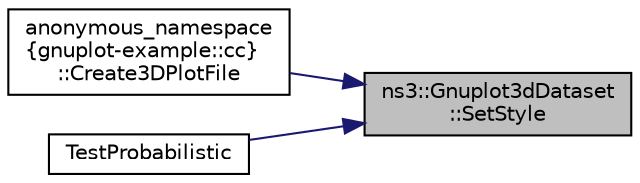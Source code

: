 digraph "ns3::Gnuplot3dDataset::SetStyle"
{
 // LATEX_PDF_SIZE
  edge [fontname="Helvetica",fontsize="10",labelfontname="Helvetica",labelfontsize="10"];
  node [fontname="Helvetica",fontsize="10",shape=record];
  rankdir="RL";
  Node1 [label="ns3::Gnuplot3dDataset\l::SetStyle",height=0.2,width=0.4,color="black", fillcolor="grey75", style="filled", fontcolor="black",tooltip=" "];
  Node1 -> Node2 [dir="back",color="midnightblue",fontsize="10",style="solid",fontname="Helvetica"];
  Node2 [label="anonymous_namespace\l\{gnuplot-example::cc\}\l::Create3DPlotFile",height=0.2,width=0.4,color="black", fillcolor="white", style="filled",URL="$namespaceanonymous__namespace_02gnuplot-example_8cc_03.html#a309389bcc2c085a1512a22cd8d0d654f",tooltip=" "];
  Node1 -> Node3 [dir="back",color="midnightblue",fontsize="10",style="solid",fontname="Helvetica"];
  Node3 [label="TestProbabilistic",height=0.2,width=0.4,color="black", fillcolor="white", style="filled",URL="$main-propagation-loss_8cc.html#a2c280e21b5e273cca8f71b0f167e034f",tooltip=" "];
}
